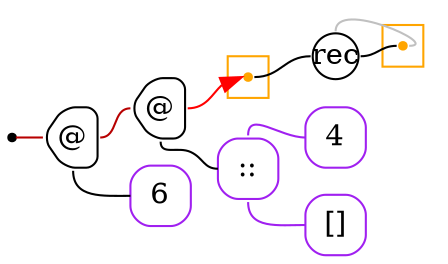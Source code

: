 digraph G {
  rankdir=LR;
  edge[arrowhead=none,arrowtail=none];
  node[fixedsize=true,shape=circle]
  size="9.201041666666667,5.219270833333334";
  labeldistance=0;
  nodesep=.175;
  ranksep=.175;

 nd1[shape=point];
   nd34[label="4",tooltip="nd34-ConstGraph",style=rounded,orientation=90,shape=square,width=.4,height=.4,color="purple"];
   nd39[label="[]",tooltip="nd39-ConstEmptyGraph",style=rounded,orientation=90,shape=square,width=.4,height=.4,color="purple"];
   nd182[label="::",tooltip="nd182-ConstListGraph",style=rounded,orientation=90,shape=square,width=.4,height=.4,color="purple"];
 nd255[label="@",tooltip="nd255-AppGraph",style=rounded,orientation=90,shape=house,width=.4,height=.4,color="#000000"];
 nd256[label="@",tooltip="nd256-AppGraph",style=rounded,orientation=90,shape=house,width=.4,height=.4,color="#000000"];
   nd386[label="6",tooltip="nd386-ConstGraph",style=rounded,orientation=90,shape=square,width=.4,height=.4,color="purple"];
 subgraph cluster_nd318 {
   graph[style=fill,color="orange"];
   ndcluster_nd318[tooltip="nd318",orientation=90,shape=point,color="orange"];
 };
 nd391[label="rec",tooltip="nd391-RecurGraph",style=rounded,width=.3,height=.3,color="#000000"];
   subgraph cluster_nd395 {
     graph[style=fill,color="orange"];
     ndcluster_nd395[tooltip="nd395",orientation=90,shape=point,color="orange"];
   };

  nd182->nd34[tailport=n,headport=w,color=purple,arrowhead=none,arrowtail=none];
  nd182->nd39[tailport=s,headport=w,color=purple,arrowhead=none,arrowtail=none];
  nd256->nd182[tailport=s,headport=w];
  nd256->ndcluster_nd318[tailport=e,headport=w,color=red,arrowhead=normal];
  nd255->nd256[tailport=e,headport=w,color="#b70000",arrowhead=none,arrowtail=none];
  nd255->nd386[tailport=s,headport=w];
  nd1->nd255[label="",tailport=e,headport=w,color="#b70000",arrowhead=none,arrowtail=none];
  ndcluster_nd318->nd391[tailport=e,headport=w,color=black,arrowhead=none,arrowtail=none];
  nd391->ndcluster_nd395[dir=back,headport=e,tailport=n,color=grey,arrowhead=none,arrowtail=none];
  nd391->ndcluster_nd395[tailport=e,headport=w];
}